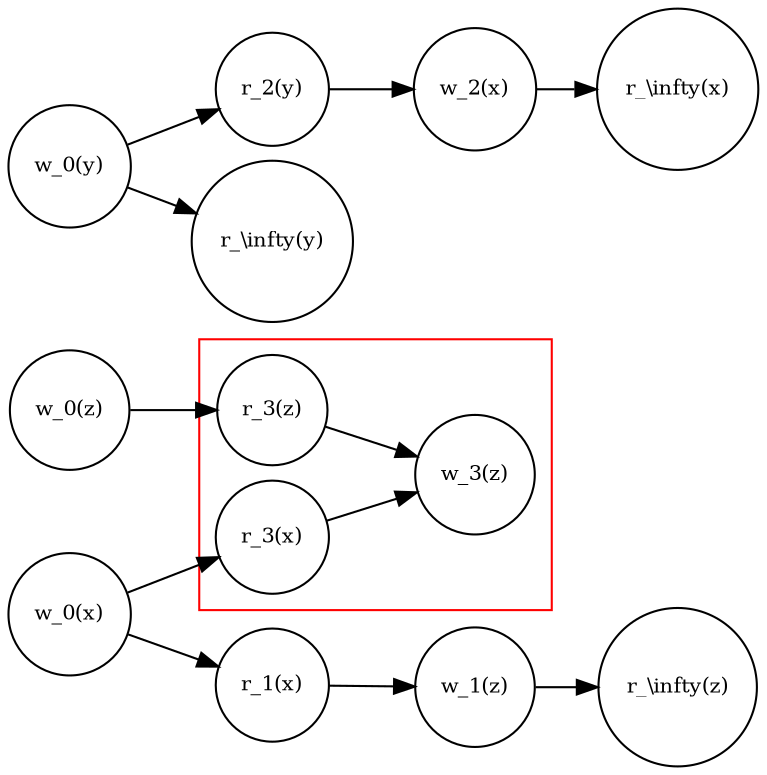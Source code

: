 digraph G {
	graph [ranksep=0.4, nodesep=0.1,rankdir=LR]
  node [shape=circle,fontsize=10];
	{rank="same"; "w_0(x)";"w_0(y)";"w_0(z)"}
	"w_0(x)"->"r_3(x)"->"w_3(z)"
	"w_0(x)"->"r_1(x)"->"w_1(z)"->"r_\\infty(z)" 
	"w_0(y)"->"r_2(y)" -> "w_2(x)" -> "r_\\infty(x)"
	"w_0(y)"->"r_\\infty(y)"
	"w_0(z)" -> "r_3(z)" -> "w_3(z)"
	subgraph cluster_0 {"r_3(z)"; "w_3(z)";"r_3(x)";color=red; style=solid}
}
